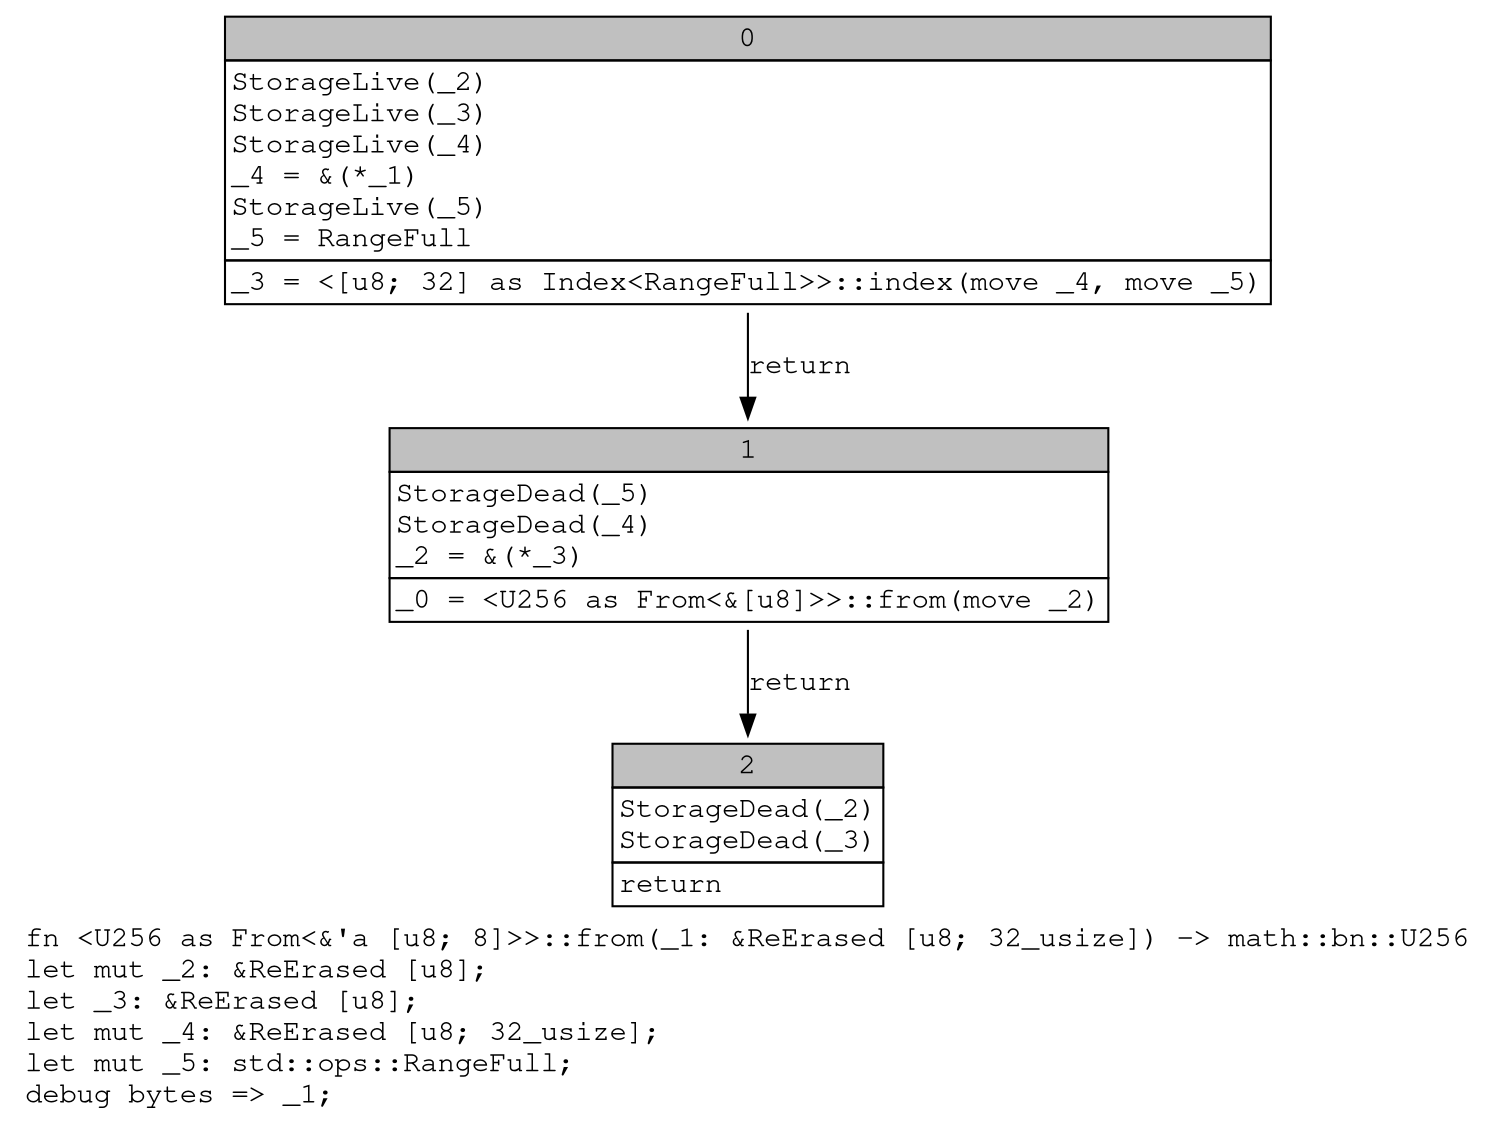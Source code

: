digraph Mir_0_14052 {
    graph [fontname="Courier, monospace"];
    node [fontname="Courier, monospace"];
    edge [fontname="Courier, monospace"];
    label=<fn &lt;U256 as From&lt;&amp;'a [u8; 8]&gt;&gt;::from(_1: &amp;ReErased [u8; 32_usize]) -&gt; math::bn::U256<br align="left"/>let mut _2: &amp;ReErased [u8];<br align="left"/>let _3: &amp;ReErased [u8];<br align="left"/>let mut _4: &amp;ReErased [u8; 32_usize];<br align="left"/>let mut _5: std::ops::RangeFull;<br align="left"/>debug bytes =&gt; _1;<br align="left"/>>;
    bb0__0_14052 [shape="none", label=<<table border="0" cellborder="1" cellspacing="0"><tr><td bgcolor="gray" align="center" colspan="1">0</td></tr><tr><td align="left" balign="left">StorageLive(_2)<br/>StorageLive(_3)<br/>StorageLive(_4)<br/>_4 = &amp;(*_1)<br/>StorageLive(_5)<br/>_5 = RangeFull<br/></td></tr><tr><td align="left">_3 = &lt;[u8; 32] as Index&lt;RangeFull&gt;&gt;::index(move _4, move _5)</td></tr></table>>];
    bb1__0_14052 [shape="none", label=<<table border="0" cellborder="1" cellspacing="0"><tr><td bgcolor="gray" align="center" colspan="1">1</td></tr><tr><td align="left" balign="left">StorageDead(_5)<br/>StorageDead(_4)<br/>_2 = &amp;(*_3)<br/></td></tr><tr><td align="left">_0 = &lt;U256 as From&lt;&amp;[u8]&gt;&gt;::from(move _2)</td></tr></table>>];
    bb2__0_14052 [shape="none", label=<<table border="0" cellborder="1" cellspacing="0"><tr><td bgcolor="gray" align="center" colspan="1">2</td></tr><tr><td align="left" balign="left">StorageDead(_2)<br/>StorageDead(_3)<br/></td></tr><tr><td align="left">return</td></tr></table>>];
    bb0__0_14052 -> bb1__0_14052 [label="return"];
    bb1__0_14052 -> bb2__0_14052 [label="return"];
}
